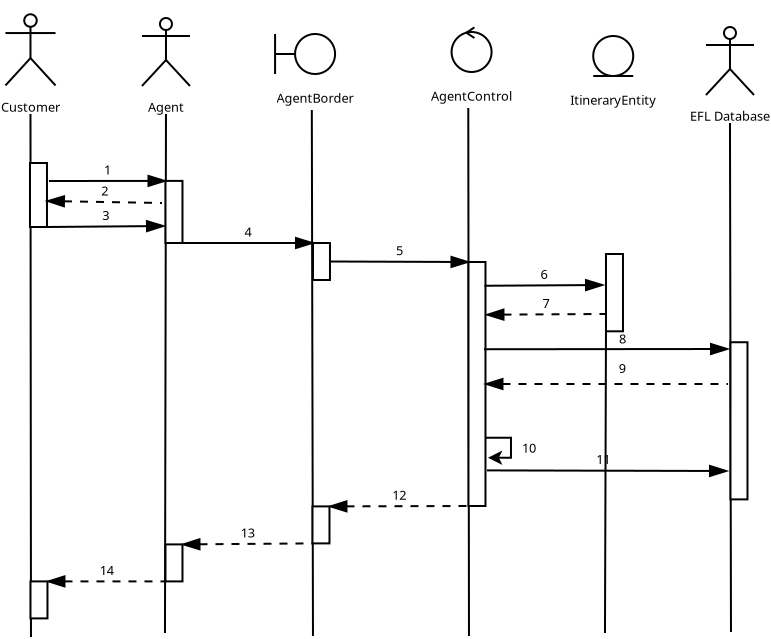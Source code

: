 <?xml version="1.0" encoding="UTF-8"?>
<dia:diagram xmlns:dia="http://www.lysator.liu.se/~alla/dia/">
  <dia:layer name="Background" visible="true" active="true">
    <dia:object type="UML - Actor" version="0" id="O0">
      <dia:attribute name="obj_pos">
        <dia:point val="4.075,5.1"/>
      </dia:attribute>
      <dia:attribute name="obj_bb">
        <dia:rectangle val="2.65,2.25;5.5,7.95"/>
      </dia:attribute>
      <dia:attribute name="meta">
        <dia:composite type="dict"/>
      </dia:attribute>
      <dia:attribute name="elem_corner">
        <dia:point val="2.7,2.3"/>
      </dia:attribute>
      <dia:attribute name="elem_width">
        <dia:real val="2.75"/>
      </dia:attribute>
      <dia:attribute name="elem_height">
        <dia:real val="5.6"/>
      </dia:attribute>
      <dia:attribute name="line_width">
        <dia:real val="0.1"/>
      </dia:attribute>
      <dia:attribute name="line_colour">
        <dia:color val="#000000"/>
      </dia:attribute>
      <dia:attribute name="fill_colour">
        <dia:color val="#ffffff"/>
      </dia:attribute>
      <dia:attribute name="text">
        <dia:composite type="text">
          <dia:attribute name="string">
            <dia:string>#Customer#</dia:string>
          </dia:attribute>
          <dia:attribute name="font">
            <dia:font family="sans" style="0" name="Helvetica"/>
          </dia:attribute>
          <dia:attribute name="height">
            <dia:real val="0.8"/>
          </dia:attribute>
          <dia:attribute name="pos">
            <dia:point val="4.075,7.74"/>
          </dia:attribute>
          <dia:attribute name="color">
            <dia:color val="#000000"/>
          </dia:attribute>
          <dia:attribute name="alignment">
            <dia:enum val="1"/>
          </dia:attribute>
        </dia:composite>
      </dia:attribute>
    </dia:object>
    <dia:object type="UML - Actor" version="0" id="O1">
      <dia:attribute name="obj_pos">
        <dia:point val="10.85,5.2"/>
      </dia:attribute>
      <dia:attribute name="obj_bb">
        <dia:rectangle val="9.55,2.45;12.15,7.95"/>
      </dia:attribute>
      <dia:attribute name="meta">
        <dia:composite type="dict"/>
      </dia:attribute>
      <dia:attribute name="elem_corner">
        <dia:point val="9.6,2.5"/>
      </dia:attribute>
      <dia:attribute name="elem_width">
        <dia:real val="2.5"/>
      </dia:attribute>
      <dia:attribute name="elem_height">
        <dia:real val="5.4"/>
      </dia:attribute>
      <dia:attribute name="line_width">
        <dia:real val="0.1"/>
      </dia:attribute>
      <dia:attribute name="line_colour">
        <dia:color val="#000000"/>
      </dia:attribute>
      <dia:attribute name="fill_colour">
        <dia:color val="#ffffff"/>
      </dia:attribute>
      <dia:attribute name="text">
        <dia:composite type="text">
          <dia:attribute name="string">
            <dia:string>#Agent#</dia:string>
          </dia:attribute>
          <dia:attribute name="font">
            <dia:font family="sans" style="0" name="Helvetica"/>
          </dia:attribute>
          <dia:attribute name="height">
            <dia:real val="0.8"/>
          </dia:attribute>
          <dia:attribute name="pos">
            <dia:point val="10.85,7.74"/>
          </dia:attribute>
          <dia:attribute name="color">
            <dia:color val="#000000"/>
          </dia:attribute>
          <dia:attribute name="alignment">
            <dia:enum val="1"/>
          </dia:attribute>
        </dia:composite>
      </dia:attribute>
    </dia:object>
    <dia:object type="UML - Actor" version="0" id="O2">
      <dia:attribute name="obj_pos">
        <dia:point val="39.05,5.65"/>
      </dia:attribute>
      <dia:attribute name="obj_bb">
        <dia:rectangle val="37.127,2.9;40.972,8.4"/>
      </dia:attribute>
      <dia:attribute name="meta">
        <dia:composite type="dict"/>
      </dia:attribute>
      <dia:attribute name="elem_corner">
        <dia:point val="37.8,2.95"/>
      </dia:attribute>
      <dia:attribute name="elem_width">
        <dia:real val="2.5"/>
      </dia:attribute>
      <dia:attribute name="elem_height">
        <dia:real val="5.4"/>
      </dia:attribute>
      <dia:attribute name="line_width">
        <dia:real val="0.1"/>
      </dia:attribute>
      <dia:attribute name="line_colour">
        <dia:color val="#000000"/>
      </dia:attribute>
      <dia:attribute name="fill_colour">
        <dia:color val="#ffffff"/>
      </dia:attribute>
      <dia:attribute name="text">
        <dia:composite type="text">
          <dia:attribute name="string">
            <dia:string>#EFL Database#</dia:string>
          </dia:attribute>
          <dia:attribute name="font">
            <dia:font family="sans" style="0" name="Helvetica"/>
          </dia:attribute>
          <dia:attribute name="height">
            <dia:real val="0.8"/>
          </dia:attribute>
          <dia:attribute name="pos">
            <dia:point val="39.05,8.19"/>
          </dia:attribute>
          <dia:attribute name="color">
            <dia:color val="#000000"/>
          </dia:attribute>
          <dia:attribute name="alignment">
            <dia:enum val="1"/>
          </dia:attribute>
        </dia:composite>
      </dia:attribute>
    </dia:object>
    <dia:object type="UML - Classicon" version="0" id="O3">
      <dia:attribute name="obj_pos">
        <dia:point val="25.965,4.8"/>
      </dia:attribute>
      <dia:attribute name="obj_bb">
        <dia:rectangle val="24,3.4;27.93,7.6"/>
      </dia:attribute>
      <dia:attribute name="meta">
        <dia:composite type="dict"/>
      </dia:attribute>
      <dia:attribute name="elem_corner">
        <dia:point val="24,3.4"/>
      </dia:attribute>
      <dia:attribute name="elem_width">
        <dia:real val="3.93"/>
      </dia:attribute>
      <dia:attribute name="elem_height">
        <dia:real val="4.2"/>
      </dia:attribute>
      <dia:attribute name="line_colour">
        <dia:color val="#000000"/>
      </dia:attribute>
      <dia:attribute name="fill_colour">
        <dia:color val="#ffffff"/>
      </dia:attribute>
      <dia:attribute name="stereotype">
        <dia:enum val="0"/>
      </dia:attribute>
      <dia:attribute name="type">
        <dia:enum val="0"/>
      </dia:attribute>
      <dia:attribute name="is_object">
        <dia:boolean val="false"/>
      </dia:attribute>
      <dia:attribute name="text">
        <dia:composite type="text">
          <dia:attribute name="string">
            <dia:string>#AgentControl#</dia:string>
          </dia:attribute>
          <dia:attribute name="font">
            <dia:font family="sans" style="0" name="Helvetica"/>
          </dia:attribute>
          <dia:attribute name="height">
            <dia:real val="0.8"/>
          </dia:attribute>
          <dia:attribute name="pos">
            <dia:point val="25.965,7.19"/>
          </dia:attribute>
          <dia:attribute name="color">
            <dia:color val="#000000"/>
          </dia:attribute>
          <dia:attribute name="alignment">
            <dia:enum val="1"/>
          </dia:attribute>
        </dia:composite>
      </dia:attribute>
    </dia:object>
    <dia:object type="UML - Classicon" version="0" id="O4">
      <dia:attribute name="obj_pos">
        <dia:point val="18.142,4.9"/>
      </dia:attribute>
      <dia:attribute name="obj_bb">
        <dia:rectangle val="15.25,3.5;20.035,7.7"/>
      </dia:attribute>
      <dia:attribute name="meta">
        <dia:composite type="dict"/>
      </dia:attribute>
      <dia:attribute name="elem_corner">
        <dia:point val="15.25,3.5"/>
      </dia:attribute>
      <dia:attribute name="elem_width">
        <dia:real val="4.785"/>
      </dia:attribute>
      <dia:attribute name="elem_height">
        <dia:real val="4.2"/>
      </dia:attribute>
      <dia:attribute name="line_colour">
        <dia:color val="#000000"/>
      </dia:attribute>
      <dia:attribute name="fill_colour">
        <dia:color val="#ffffff"/>
      </dia:attribute>
      <dia:attribute name="stereotype">
        <dia:enum val="1"/>
      </dia:attribute>
      <dia:attribute name="type">
        <dia:enum val="1"/>
      </dia:attribute>
      <dia:attribute name="is_object">
        <dia:boolean val="false"/>
      </dia:attribute>
      <dia:attribute name="text">
        <dia:composite type="text">
          <dia:attribute name="string">
            <dia:string>#AgentBorder#</dia:string>
          </dia:attribute>
          <dia:attribute name="font">
            <dia:font family="sans" style="0" name="Helvetica"/>
          </dia:attribute>
          <dia:attribute name="height">
            <dia:real val="0.8"/>
          </dia:attribute>
          <dia:attribute name="pos">
            <dia:point val="18.142,7.29"/>
          </dia:attribute>
          <dia:attribute name="color">
            <dia:color val="#000000"/>
          </dia:attribute>
          <dia:attribute name="alignment">
            <dia:enum val="1"/>
          </dia:attribute>
        </dia:composite>
      </dia:attribute>
    </dia:object>
    <dia:object type="UML - Classicon" version="0" id="O5">
      <dia:attribute name="obj_pos">
        <dia:point val="33.089,5"/>
      </dia:attribute>
      <dia:attribute name="obj_bb">
        <dia:rectangle val="30.95,3.6;35.227,7.8"/>
      </dia:attribute>
      <dia:attribute name="meta">
        <dia:composite type="dict"/>
      </dia:attribute>
      <dia:attribute name="elem_corner">
        <dia:point val="30.95,3.6"/>
      </dia:attribute>
      <dia:attribute name="elem_width">
        <dia:real val="4.277"/>
      </dia:attribute>
      <dia:attribute name="elem_height">
        <dia:real val="4.2"/>
      </dia:attribute>
      <dia:attribute name="line_colour">
        <dia:color val="#000000"/>
      </dia:attribute>
      <dia:attribute name="fill_colour">
        <dia:color val="#ffffff"/>
      </dia:attribute>
      <dia:attribute name="stereotype">
        <dia:enum val="2"/>
      </dia:attribute>
      <dia:attribute name="type">
        <dia:enum val="2"/>
      </dia:attribute>
      <dia:attribute name="is_object">
        <dia:boolean val="false"/>
      </dia:attribute>
      <dia:attribute name="text">
        <dia:composite type="text">
          <dia:attribute name="string">
            <dia:string>#ItineraryEntity#</dia:string>
          </dia:attribute>
          <dia:attribute name="font">
            <dia:font family="sans" style="0" name="Helvetica"/>
          </dia:attribute>
          <dia:attribute name="height">
            <dia:real val="0.8"/>
          </dia:attribute>
          <dia:attribute name="pos">
            <dia:point val="33.089,7.39"/>
          </dia:attribute>
          <dia:attribute name="color">
            <dia:color val="#000000"/>
          </dia:attribute>
          <dia:attribute name="alignment">
            <dia:enum val="1"/>
          </dia:attribute>
        </dia:composite>
      </dia:attribute>
    </dia:object>
    <dia:object type="Standard - Line" version="0" id="O6">
      <dia:attribute name="obj_pos">
        <dia:point val="4.075,7.9"/>
      </dia:attribute>
      <dia:attribute name="obj_bb">
        <dia:rectangle val="4.025,7.85;4.15,34.1"/>
      </dia:attribute>
      <dia:attribute name="conn_endpoints">
        <dia:point val="4.075,7.9"/>
        <dia:point val="4.1,34.05"/>
      </dia:attribute>
      <dia:attribute name="numcp">
        <dia:int val="1"/>
      </dia:attribute>
      <dia:connections>
        <dia:connection handle="0" to="O0" connection="6"/>
      </dia:connections>
    </dia:object>
    <dia:object type="Standard - Line" version="0" id="O7">
      <dia:attribute name="obj_pos">
        <dia:point val="10.85,7.9"/>
      </dia:attribute>
      <dia:attribute name="obj_bb">
        <dia:rectangle val="10.75,7.85;10.9,33.9"/>
      </dia:attribute>
      <dia:attribute name="conn_endpoints">
        <dia:point val="10.85,7.9"/>
        <dia:point val="10.8,33.85"/>
      </dia:attribute>
      <dia:attribute name="numcp">
        <dia:int val="1"/>
      </dia:attribute>
      <dia:connections>
        <dia:connection handle="0" to="O1" connection="6"/>
      </dia:connections>
    </dia:object>
    <dia:object type="Standard - Line" version="0" id="O8">
      <dia:attribute name="obj_pos">
        <dia:point val="18.142,7.7"/>
      </dia:attribute>
      <dia:attribute name="obj_bb">
        <dia:rectangle val="18.092,7.65;18.25,34.05"/>
      </dia:attribute>
      <dia:attribute name="conn_endpoints">
        <dia:point val="18.142,7.7"/>
        <dia:point val="18.2,34.0"/>
      </dia:attribute>
      <dia:attribute name="numcp">
        <dia:int val="1"/>
      </dia:attribute>
      <dia:connections>
        <dia:connection handle="0" to="O4" connection="6"/>
      </dia:connections>
    </dia:object>
    <dia:object type="Standard - Line" version="0" id="O9">
      <dia:attribute name="obj_pos">
        <dia:point val="25.965,7.6"/>
      </dia:attribute>
      <dia:attribute name="obj_bb">
        <dia:rectangle val="25.915,7.55;26.05,34.05"/>
      </dia:attribute>
      <dia:attribute name="conn_endpoints">
        <dia:point val="25.965,7.6"/>
        <dia:point val="26,34.0"/>
      </dia:attribute>
      <dia:attribute name="numcp">
        <dia:int val="1"/>
      </dia:attribute>
      <dia:connections>
        <dia:connection handle="0" to="O3" connection="6"/>
      </dia:connections>
    </dia:object>
    <dia:object type="Standard - Line" version="0" id="O10">
      <dia:attribute name="obj_pos">
        <dia:point val="32.85,18.765"/>
      </dia:attribute>
      <dia:attribute name="obj_bb">
        <dia:rectangle val="32.75,18.715;32.9,33.9"/>
      </dia:attribute>
      <dia:attribute name="conn_endpoints">
        <dia:point val="32.85,18.765"/>
        <dia:point val="32.8,33.85"/>
      </dia:attribute>
      <dia:attribute name="numcp">
        <dia:int val="1"/>
      </dia:attribute>
      <dia:connections>
        <dia:connection handle="0" to="O16" connection="5"/>
      </dia:connections>
    </dia:object>
    <dia:object type="Standard - Line" version="0" id="O11">
      <dia:attribute name="obj_pos">
        <dia:point val="39.05,8.35"/>
      </dia:attribute>
      <dia:attribute name="obj_bb">
        <dia:rectangle val="39.0,8.3;39.15,33.85"/>
      </dia:attribute>
      <dia:attribute name="conn_endpoints">
        <dia:point val="39.05,8.35"/>
        <dia:point val="39.1,33.8"/>
      </dia:attribute>
      <dia:attribute name="numcp">
        <dia:int val="1"/>
      </dia:attribute>
      <dia:connections>
        <dia:connection handle="0" to="O2" connection="6"/>
      </dia:connections>
    </dia:object>
    <dia:object type="Standard - Box" version="0" id="O12">
      <dia:attribute name="obj_pos">
        <dia:point val="4.05,10.35"/>
      </dia:attribute>
      <dia:attribute name="obj_bb">
        <dia:rectangle val="4,10.3;4.95,13.6"/>
      </dia:attribute>
      <dia:attribute name="elem_corner">
        <dia:point val="4.05,10.35"/>
      </dia:attribute>
      <dia:attribute name="elem_width">
        <dia:real val="0.85"/>
      </dia:attribute>
      <dia:attribute name="elem_height">
        <dia:real val="3.2"/>
      </dia:attribute>
      <dia:attribute name="show_background">
        <dia:boolean val="true"/>
      </dia:attribute>
    </dia:object>
    <dia:object type="Standard - Box" version="0" id="O13">
      <dia:attribute name="obj_pos">
        <dia:point val="10.825,11.245"/>
      </dia:attribute>
      <dia:attribute name="obj_bb">
        <dia:rectangle val="10.775,11.195;11.725,14.4"/>
      </dia:attribute>
      <dia:attribute name="elem_corner">
        <dia:point val="10.825,11.245"/>
      </dia:attribute>
      <dia:attribute name="elem_width">
        <dia:real val="0.85"/>
      </dia:attribute>
      <dia:attribute name="elem_height">
        <dia:real val="3.105"/>
      </dia:attribute>
      <dia:attribute name="show_background">
        <dia:boolean val="true"/>
      </dia:attribute>
    </dia:object>
    <dia:object type="Standard - Box" version="0" id="O14">
      <dia:attribute name="obj_pos">
        <dia:point val="18.2,14.35"/>
      </dia:attribute>
      <dia:attribute name="obj_bb">
        <dia:rectangle val="18.15,14.3;19.1,16.25"/>
      </dia:attribute>
      <dia:attribute name="elem_corner">
        <dia:point val="18.2,14.35"/>
      </dia:attribute>
      <dia:attribute name="elem_width">
        <dia:real val="0.85"/>
      </dia:attribute>
      <dia:attribute name="elem_height">
        <dia:real val="1.85"/>
      </dia:attribute>
      <dia:attribute name="show_background">
        <dia:boolean val="true"/>
      </dia:attribute>
    </dia:object>
    <dia:object type="Standard - Box" version="0" id="O15">
      <dia:attribute name="obj_pos">
        <dia:point val="25.975,15.3"/>
      </dia:attribute>
      <dia:attribute name="obj_bb">
        <dia:rectangle val="25.925,15.25;26.875,27.55"/>
      </dia:attribute>
      <dia:attribute name="elem_corner">
        <dia:point val="25.975,15.3"/>
      </dia:attribute>
      <dia:attribute name="elem_width">
        <dia:real val="0.85"/>
      </dia:attribute>
      <dia:attribute name="elem_height">
        <dia:real val="12.2"/>
      </dia:attribute>
      <dia:attribute name="show_background">
        <dia:boolean val="true"/>
      </dia:attribute>
    </dia:object>
    <dia:object type="Standard - Box" version="0" id="O16">
      <dia:attribute name="obj_pos">
        <dia:point val="32.85,14.9"/>
      </dia:attribute>
      <dia:attribute name="obj_bb">
        <dia:rectangle val="32.8,14.85;33.75,18.815"/>
      </dia:attribute>
      <dia:attribute name="elem_corner">
        <dia:point val="32.85,14.9"/>
      </dia:attribute>
      <dia:attribute name="elem_width">
        <dia:real val="0.85"/>
      </dia:attribute>
      <dia:attribute name="elem_height">
        <dia:real val="3.865"/>
      </dia:attribute>
      <dia:attribute name="show_background">
        <dia:boolean val="true"/>
      </dia:attribute>
    </dia:object>
    <dia:object type="Standard - Box" version="0" id="O17">
      <dia:attribute name="obj_pos">
        <dia:point val="39.075,19.312"/>
      </dia:attribute>
      <dia:attribute name="obj_bb">
        <dia:rectangle val="39.025,19.262;39.975,27.22"/>
      </dia:attribute>
      <dia:attribute name="elem_corner">
        <dia:point val="39.075,19.312"/>
      </dia:attribute>
      <dia:attribute name="elem_width">
        <dia:real val="0.85"/>
      </dia:attribute>
      <dia:attribute name="elem_height">
        <dia:real val="7.857"/>
      </dia:attribute>
      <dia:attribute name="show_background">
        <dia:boolean val="true"/>
      </dia:attribute>
    </dia:object>
    <dia:object type="UML - Message" version="0" id="O18">
      <dia:attribute name="obj_pos">
        <dia:point val="5,11.25"/>
      </dia:attribute>
      <dia:attribute name="obj_bb">
        <dia:rectangle val="4.95,10.275;10.875,11.645"/>
      </dia:attribute>
      <dia:attribute name="meta">
        <dia:composite type="dict"/>
      </dia:attribute>
      <dia:attribute name="conn_endpoints">
        <dia:point val="5,11.25"/>
        <dia:point val="10.825,11.245"/>
      </dia:attribute>
      <dia:attribute name="text_colour">
        <dia:color val="#000000"/>
      </dia:attribute>
      <dia:attribute name="line_colour">
        <dia:color val="#000000"/>
      </dia:attribute>
      <dia:attribute name="text">
        <dia:string>#1#</dia:string>
      </dia:attribute>
      <dia:attribute name="type">
        <dia:enum val="0"/>
      </dia:attribute>
      <dia:attribute name="text_pos">
        <dia:point val="7.925,10.925"/>
      </dia:attribute>
      <dia:connections>
        <dia:connection handle="1" to="O13" connection="0"/>
      </dia:connections>
    </dia:object>
    <dia:object type="UML - Message" version="0" id="O19">
      <dia:attribute name="obj_pos">
        <dia:point val="4.9,12.25"/>
      </dia:attribute>
      <dia:attribute name="obj_bb">
        <dia:rectangle val="4.849,11.328;10.707,12.751"/>
      </dia:attribute>
      <dia:attribute name="meta">
        <dia:composite type="dict"/>
      </dia:attribute>
      <dia:attribute name="conn_endpoints">
        <dia:point val="4.9,12.25"/>
        <dia:point val="10.65,12.35"/>
      </dia:attribute>
      <dia:attribute name="text_colour">
        <dia:color val="#000000"/>
      </dia:attribute>
      <dia:attribute name="line_colour">
        <dia:color val="#000000"/>
      </dia:attribute>
      <dia:attribute name="text">
        <dia:string>#2#</dia:string>
      </dia:attribute>
      <dia:attribute name="type">
        <dia:enum val="4"/>
      </dia:attribute>
      <dia:attribute name="text_pos">
        <dia:point val="7.787,11.977"/>
      </dia:attribute>
    </dia:object>
    <dia:object type="UML - Message" version="0" id="O20">
      <dia:attribute name="obj_pos">
        <dia:point val="4.9,13.55"/>
      </dia:attribute>
      <dia:attribute name="obj_bb">
        <dia:rectangle val="4.85,12.553;10.803,13.9"/>
      </dia:attribute>
      <dia:attribute name="meta">
        <dia:composite type="dict"/>
      </dia:attribute>
      <dia:attribute name="conn_endpoints">
        <dia:point val="4.9,13.55"/>
        <dia:point val="10.75,13.5"/>
      </dia:attribute>
      <dia:attribute name="text_colour">
        <dia:color val="#000000"/>
      </dia:attribute>
      <dia:attribute name="line_colour">
        <dia:color val="#000000"/>
      </dia:attribute>
      <dia:attribute name="text">
        <dia:string>#3#</dia:string>
      </dia:attribute>
      <dia:attribute name="type">
        <dia:enum val="0"/>
      </dia:attribute>
      <dia:attribute name="text_pos">
        <dia:point val="7.838,13.203"/>
      </dia:attribute>
      <dia:connections>
        <dia:connection handle="0" to="O12" connection="7"/>
      </dia:connections>
    </dia:object>
    <dia:object type="UML - Message" version="0" id="O21">
      <dia:attribute name="obj_pos">
        <dia:point val="11.675,14.35"/>
      </dia:attribute>
      <dia:attribute name="obj_bb">
        <dia:rectangle val="11.625,13.377;18.25,14.75"/>
      </dia:attribute>
      <dia:attribute name="meta">
        <dia:composite type="dict"/>
      </dia:attribute>
      <dia:attribute name="conn_endpoints">
        <dia:point val="11.675,14.35"/>
        <dia:point val="18.2,14.35"/>
      </dia:attribute>
      <dia:attribute name="text_colour">
        <dia:color val="#000000"/>
      </dia:attribute>
      <dia:attribute name="line_colour">
        <dia:color val="#000000"/>
      </dia:attribute>
      <dia:attribute name="text">
        <dia:string>#4#</dia:string>
      </dia:attribute>
      <dia:attribute name="type">
        <dia:enum val="0"/>
      </dia:attribute>
      <dia:attribute name="text_pos">
        <dia:point val="14.95,14.027"/>
      </dia:attribute>
      <dia:connections>
        <dia:connection handle="0" to="O13" connection="7"/>
        <dia:connection handle="1" to="O14" connection="0"/>
      </dia:connections>
    </dia:object>
    <dia:object type="UML - Message" version="0" id="O22">
      <dia:attribute name="obj_pos">
        <dia:point val="19.05,15.275"/>
      </dia:attribute>
      <dia:attribute name="obj_bb">
        <dia:rectangle val="19.0,14.315;26.026,15.7"/>
      </dia:attribute>
      <dia:attribute name="meta">
        <dia:composite type="dict"/>
      </dia:attribute>
      <dia:attribute name="conn_endpoints">
        <dia:point val="19.05,15.275"/>
        <dia:point val="25.975,15.3"/>
      </dia:attribute>
      <dia:attribute name="text_colour">
        <dia:color val="#000000"/>
      </dia:attribute>
      <dia:attribute name="line_colour">
        <dia:color val="#000000"/>
      </dia:attribute>
      <dia:attribute name="text">
        <dia:string>#5#</dia:string>
      </dia:attribute>
      <dia:attribute name="type">
        <dia:enum val="0"/>
      </dia:attribute>
      <dia:attribute name="text_pos">
        <dia:point val="22.525,14.965"/>
      </dia:attribute>
      <dia:connections>
        <dia:connection handle="0" to="O14" connection="4"/>
        <dia:connection handle="1" to="O15" connection="0"/>
      </dia:connections>
    </dia:object>
    <dia:object type="UML - Message" version="0" id="O23">
      <dia:attribute name="obj_pos">
        <dia:point val="26.775,16.488"/>
      </dia:attribute>
      <dia:attribute name="obj_bb">
        <dia:rectangle val="26.725,15.496;32.752,16.85"/>
      </dia:attribute>
      <dia:attribute name="meta">
        <dia:composite type="dict"/>
      </dia:attribute>
      <dia:attribute name="conn_endpoints">
        <dia:point val="26.775,16.488"/>
        <dia:point val="32.7,16.45"/>
      </dia:attribute>
      <dia:attribute name="text_colour">
        <dia:color val="#000000"/>
      </dia:attribute>
      <dia:attribute name="line_colour">
        <dia:color val="#000000"/>
      </dia:attribute>
      <dia:attribute name="text">
        <dia:string>#6#</dia:string>
      </dia:attribute>
      <dia:attribute name="type">
        <dia:enum val="0"/>
      </dia:attribute>
      <dia:attribute name="text_pos">
        <dia:point val="29.75,16.146"/>
      </dia:attribute>
    </dia:object>
    <dia:object type="UML - Message" version="0" id="O24">
      <dia:attribute name="obj_pos">
        <dia:point val="26.875,17.936"/>
      </dia:attribute>
      <dia:attribute name="obj_bb">
        <dia:rectangle val="26.825,16.945;32.852,18.299"/>
      </dia:attribute>
      <dia:attribute name="meta">
        <dia:composite type="dict"/>
      </dia:attribute>
      <dia:attribute name="conn_endpoints">
        <dia:point val="26.875,17.936"/>
        <dia:point val="32.8,17.899"/>
      </dia:attribute>
      <dia:attribute name="text_colour">
        <dia:color val="#000000"/>
      </dia:attribute>
      <dia:attribute name="line_colour">
        <dia:color val="#000000"/>
      </dia:attribute>
      <dia:attribute name="text">
        <dia:string>#7#</dia:string>
      </dia:attribute>
      <dia:attribute name="type">
        <dia:enum val="4"/>
      </dia:attribute>
      <dia:attribute name="text_pos">
        <dia:point val="29.85,17.595"/>
      </dia:attribute>
    </dia:object>
    <dia:object type="UML - Message" version="0" id="O25">
      <dia:attribute name="obj_pos">
        <dia:point val="26.75,19.662"/>
      </dia:attribute>
      <dia:attribute name="obj_bb">
        <dia:rectangle val="26.7,18.722;39.0,20.05"/>
      </dia:attribute>
      <dia:attribute name="meta">
        <dia:composite type="dict"/>
      </dia:attribute>
      <dia:attribute name="conn_endpoints">
        <dia:point val="26.75,19.662"/>
        <dia:point val="38.95,19.65"/>
      </dia:attribute>
      <dia:attribute name="text_colour">
        <dia:color val="#000000"/>
      </dia:attribute>
      <dia:attribute name="line_colour">
        <dia:color val="#000000"/>
      </dia:attribute>
      <dia:attribute name="text">
        <dia:string>#8#</dia:string>
      </dia:attribute>
      <dia:attribute name="type">
        <dia:enum val="0"/>
      </dia:attribute>
      <dia:attribute name="text_pos">
        <dia:point val="33.675,19.372"/>
      </dia:attribute>
    </dia:object>
    <dia:object type="UML - Message" version="0" id="O26">
      <dia:attribute name="obj_pos">
        <dia:point val="26.825,21.4"/>
      </dia:attribute>
      <dia:attribute name="obj_bb">
        <dia:rectangle val="26.775,20.198;39,21.8"/>
      </dia:attribute>
      <dia:attribute name="meta">
        <dia:composite type="dict"/>
      </dia:attribute>
      <dia:attribute name="conn_endpoints">
        <dia:point val="26.825,21.4"/>
        <dia:point val="38.95,21.4"/>
      </dia:attribute>
      <dia:attribute name="text_colour">
        <dia:color val="#000000"/>
      </dia:attribute>
      <dia:attribute name="line_colour">
        <dia:color val="#000000"/>
      </dia:attribute>
      <dia:attribute name="text">
        <dia:string>#9#</dia:string>
      </dia:attribute>
      <dia:attribute name="type">
        <dia:enum val="4"/>
      </dia:attribute>
      <dia:attribute name="text_pos">
        <dia:point val="33.663,20.848"/>
      </dia:attribute>
      <dia:connections>
        <dia:connection handle="0" to="O15" connection="4"/>
      </dia:connections>
    </dia:object>
    <dia:object type="UML - Message" version="0" id="O27">
      <dia:attribute name="obj_pos">
        <dia:point val="26.9,25.72"/>
      </dia:attribute>
      <dia:attribute name="obj_bb">
        <dia:rectangle val="26.85,24.748;38.951,26.15"/>
      </dia:attribute>
      <dia:attribute name="meta">
        <dia:composite type="dict"/>
      </dia:attribute>
      <dia:attribute name="conn_endpoints">
        <dia:point val="26.9,25.72"/>
        <dia:point val="38.9,25.75"/>
      </dia:attribute>
      <dia:attribute name="text_colour">
        <dia:color val="#000000"/>
      </dia:attribute>
      <dia:attribute name="line_colour">
        <dia:color val="#000000"/>
      </dia:attribute>
      <dia:attribute name="text">
        <dia:string>#11#</dia:string>
      </dia:attribute>
      <dia:attribute name="type">
        <dia:enum val="0"/>
      </dia:attribute>
      <dia:attribute name="text_pos">
        <dia:point val="32.712,25.398"/>
      </dia:attribute>
    </dia:object>
    <dia:object type="Standard - ZigZagLine" version="1" id="O28">
      <dia:attribute name="obj_pos">
        <dia:point val="26.85,24.087"/>
      </dia:attribute>
      <dia:attribute name="obj_bb">
        <dia:rectangle val="26.8,24.037;28.15,25.448"/>
      </dia:attribute>
      <dia:attribute name="orth_points">
        <dia:point val="26.85,24.087"/>
        <dia:point val="28.1,24.087"/>
        <dia:point val="28.1,25.087"/>
        <dia:point val="26.95,25.087"/>
      </dia:attribute>
      <dia:attribute name="orth_orient">
        <dia:enum val="0"/>
        <dia:enum val="1"/>
        <dia:enum val="0"/>
      </dia:attribute>
      <dia:attribute name="autorouting">
        <dia:boolean val="false"/>
      </dia:attribute>
      <dia:attribute name="end_arrow">
        <dia:enum val="22"/>
      </dia:attribute>
      <dia:attribute name="end_arrow_length">
        <dia:real val="0.5"/>
      </dia:attribute>
      <dia:attribute name="end_arrow_width">
        <dia:real val="0.5"/>
      </dia:attribute>
    </dia:object>
    <dia:object type="Standard - Text" version="1" id="O29">
      <dia:attribute name="obj_pos">
        <dia:point val="28.65,24.837"/>
      </dia:attribute>
      <dia:attribute name="obj_bb">
        <dia:rectangle val="28.65,24.197;29.35,24.969"/>
      </dia:attribute>
      <dia:attribute name="text">
        <dia:composite type="text">
          <dia:attribute name="string">
            <dia:string>#10#</dia:string>
          </dia:attribute>
          <dia:attribute name="font">
            <dia:font family="sans" style="0" name="Helvetica"/>
          </dia:attribute>
          <dia:attribute name="height">
            <dia:real val="0.8"/>
          </dia:attribute>
          <dia:attribute name="pos">
            <dia:point val="28.65,24.837"/>
          </dia:attribute>
          <dia:attribute name="color">
            <dia:color val="#000000"/>
          </dia:attribute>
          <dia:attribute name="alignment">
            <dia:enum val="0"/>
          </dia:attribute>
        </dia:composite>
      </dia:attribute>
      <dia:attribute name="valign">
        <dia:enum val="3"/>
      </dia:attribute>
    </dia:object>
    <dia:object type="Standard - Box" version="0" id="O30">
      <dia:attribute name="obj_pos">
        <dia:point val="18.175,27.52"/>
      </dia:attribute>
      <dia:attribute name="obj_bb">
        <dia:rectangle val="18.125,27.47;19.075,29.42"/>
      </dia:attribute>
      <dia:attribute name="elem_corner">
        <dia:point val="18.175,27.52"/>
      </dia:attribute>
      <dia:attribute name="elem_width">
        <dia:real val="0.85"/>
      </dia:attribute>
      <dia:attribute name="elem_height">
        <dia:real val="1.85"/>
      </dia:attribute>
      <dia:attribute name="show_background">
        <dia:boolean val="true"/>
      </dia:attribute>
    </dia:object>
    <dia:object type="UML - Message" version="0" id="O31">
      <dia:attribute name="obj_pos">
        <dia:point val="19.025,27.52"/>
      </dia:attribute>
      <dia:attribute name="obj_bb">
        <dia:rectangle val="18.975,26.538;26.026,27.9"/>
      </dia:attribute>
      <dia:attribute name="meta">
        <dia:composite type="dict"/>
      </dia:attribute>
      <dia:attribute name="conn_endpoints">
        <dia:point val="19.025,27.52"/>
        <dia:point val="25.975,27.5"/>
      </dia:attribute>
      <dia:attribute name="text_colour">
        <dia:color val="#000000"/>
      </dia:attribute>
      <dia:attribute name="line_colour">
        <dia:color val="#000000"/>
      </dia:attribute>
      <dia:attribute name="text">
        <dia:string>#12#</dia:string>
      </dia:attribute>
      <dia:attribute name="type">
        <dia:enum val="4"/>
      </dia:attribute>
      <dia:attribute name="text_pos">
        <dia:point val="22.512,27.188"/>
      </dia:attribute>
      <dia:connections>
        <dia:connection handle="0" to="O30" connection="2"/>
        <dia:connection handle="1" to="O15" connection="5"/>
      </dia:connections>
    </dia:object>
    <dia:object type="Standard - Box" version="0" id="O32">
      <dia:attribute name="obj_pos">
        <dia:point val="10.825,29.42"/>
      </dia:attribute>
      <dia:attribute name="obj_bb">
        <dia:rectangle val="10.775,29.37;11.725,31.32"/>
      </dia:attribute>
      <dia:attribute name="elem_corner">
        <dia:point val="10.825,29.42"/>
      </dia:attribute>
      <dia:attribute name="elem_width">
        <dia:real val="0.85"/>
      </dia:attribute>
      <dia:attribute name="elem_height">
        <dia:real val="1.85"/>
      </dia:attribute>
      <dia:attribute name="show_background">
        <dia:boolean val="true"/>
      </dia:attribute>
    </dia:object>
    <dia:object type="UML - Message" version="0" id="O33">
      <dia:attribute name="obj_pos">
        <dia:point val="11.675,29.42"/>
      </dia:attribute>
      <dia:attribute name="obj_bb">
        <dia:rectangle val="11.625,28.423;18.228,29.77"/>
      </dia:attribute>
      <dia:attribute name="meta">
        <dia:composite type="dict"/>
      </dia:attribute>
      <dia:attribute name="conn_endpoints">
        <dia:point val="11.675,29.42"/>
        <dia:point val="18.175,29.37"/>
      </dia:attribute>
      <dia:attribute name="text_colour">
        <dia:color val="#000000"/>
      </dia:attribute>
      <dia:attribute name="line_colour">
        <dia:color val="#000000"/>
      </dia:attribute>
      <dia:attribute name="text">
        <dia:string>#13#</dia:string>
      </dia:attribute>
      <dia:attribute name="type">
        <dia:enum val="4"/>
      </dia:attribute>
      <dia:attribute name="text_pos">
        <dia:point val="14.938,29.073"/>
      </dia:attribute>
      <dia:connections>
        <dia:connection handle="0" to="O32" connection="2"/>
        <dia:connection handle="1" to="O30" connection="5"/>
      </dia:connections>
    </dia:object>
    <dia:object type="Standard - Box" version="0" id="O34">
      <dia:attribute name="obj_pos">
        <dia:point val="4.075,31.27"/>
      </dia:attribute>
      <dia:attribute name="obj_bb">
        <dia:rectangle val="4.025,31.22;4.975,33.17"/>
      </dia:attribute>
      <dia:attribute name="elem_corner">
        <dia:point val="4.075,31.27"/>
      </dia:attribute>
      <dia:attribute name="elem_width">
        <dia:real val="0.85"/>
      </dia:attribute>
      <dia:attribute name="elem_height">
        <dia:real val="1.85"/>
      </dia:attribute>
      <dia:attribute name="show_background">
        <dia:boolean val="true"/>
      </dia:attribute>
    </dia:object>
    <dia:object type="UML - Message" version="0" id="O35">
      <dia:attribute name="obj_pos">
        <dia:point val="4.925,31.27"/>
      </dia:attribute>
      <dia:attribute name="obj_bb">
        <dia:rectangle val="4.875,30.298;10.875,31.67"/>
      </dia:attribute>
      <dia:attribute name="meta">
        <dia:composite type="dict"/>
      </dia:attribute>
      <dia:attribute name="conn_endpoints">
        <dia:point val="4.925,31.27"/>
        <dia:point val="10.825,31.27"/>
      </dia:attribute>
      <dia:attribute name="text_colour">
        <dia:color val="#000000"/>
      </dia:attribute>
      <dia:attribute name="line_colour">
        <dia:color val="#000000"/>
      </dia:attribute>
      <dia:attribute name="text">
        <dia:string>#14#</dia:string>
      </dia:attribute>
      <dia:attribute name="type">
        <dia:enum val="4"/>
      </dia:attribute>
      <dia:attribute name="text_pos">
        <dia:point val="7.888,30.948"/>
      </dia:attribute>
      <dia:connections>
        <dia:connection handle="0" to="O34" connection="2"/>
        <dia:connection handle="1" to="O32" connection="5"/>
      </dia:connections>
    </dia:object>
  </dia:layer>
</dia:diagram>
